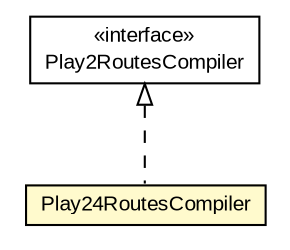 #!/usr/local/bin/dot
#
# Class diagram 
# Generated by UMLGraph version R5_6-24-gf6e263 (http://www.umlgraph.org/)
#

digraph G {
	edge [fontname="arial",fontsize=10,labelfontname="arial",labelfontsize=10];
	node [fontname="arial",fontsize=10,shape=plaintext];
	nodesep=0.25;
	ranksep=0.5;
	// com.google.code.play2.provider.play24.Play24RoutesCompiler
	c358 [label=<<table title="com.google.code.play2.provider.play24.Play24RoutesCompiler" border="0" cellborder="1" cellspacing="0" cellpadding="2" port="p" bgcolor="lemonChiffon" href="./Play24RoutesCompiler.html">
		<tr><td><table border="0" cellspacing="0" cellpadding="1">
<tr><td align="center" balign="center"> Play24RoutesCompiler </td></tr>
		</table></td></tr>
		</table>>, URL="./Play24RoutesCompiler.html", fontname="arial", fontcolor="black", fontsize=10.0];
	//com.google.code.play2.provider.play24.Play24RoutesCompiler implements com.google.code.play2.provider.api.Play2RoutesCompiler
	c376:p -> c358:p [dir=back,arrowtail=empty,style=dashed];
	// com.google.code.play2.provider.api.Play2RoutesCompiler
	c376 [label=<<table title="com.google.code.play2.provider.api.Play2RoutesCompiler" border="0" cellborder="1" cellspacing="0" cellpadding="2" port="p" href="http://java.sun.com/j2se/1.4.2/docs/api/com/google/code/play2/provider/api/Play2RoutesCompiler.html">
		<tr><td><table border="0" cellspacing="0" cellpadding="1">
<tr><td align="center" balign="center"> &#171;interface&#187; </td></tr>
<tr><td align="center" balign="center"> Play2RoutesCompiler </td></tr>
		</table></td></tr>
		</table>>, URL="http://java.sun.com/j2se/1.4.2/docs/api/com/google/code/play2/provider/api/Play2RoutesCompiler.html", fontname="arial", fontcolor="black", fontsize=10.0];
}

